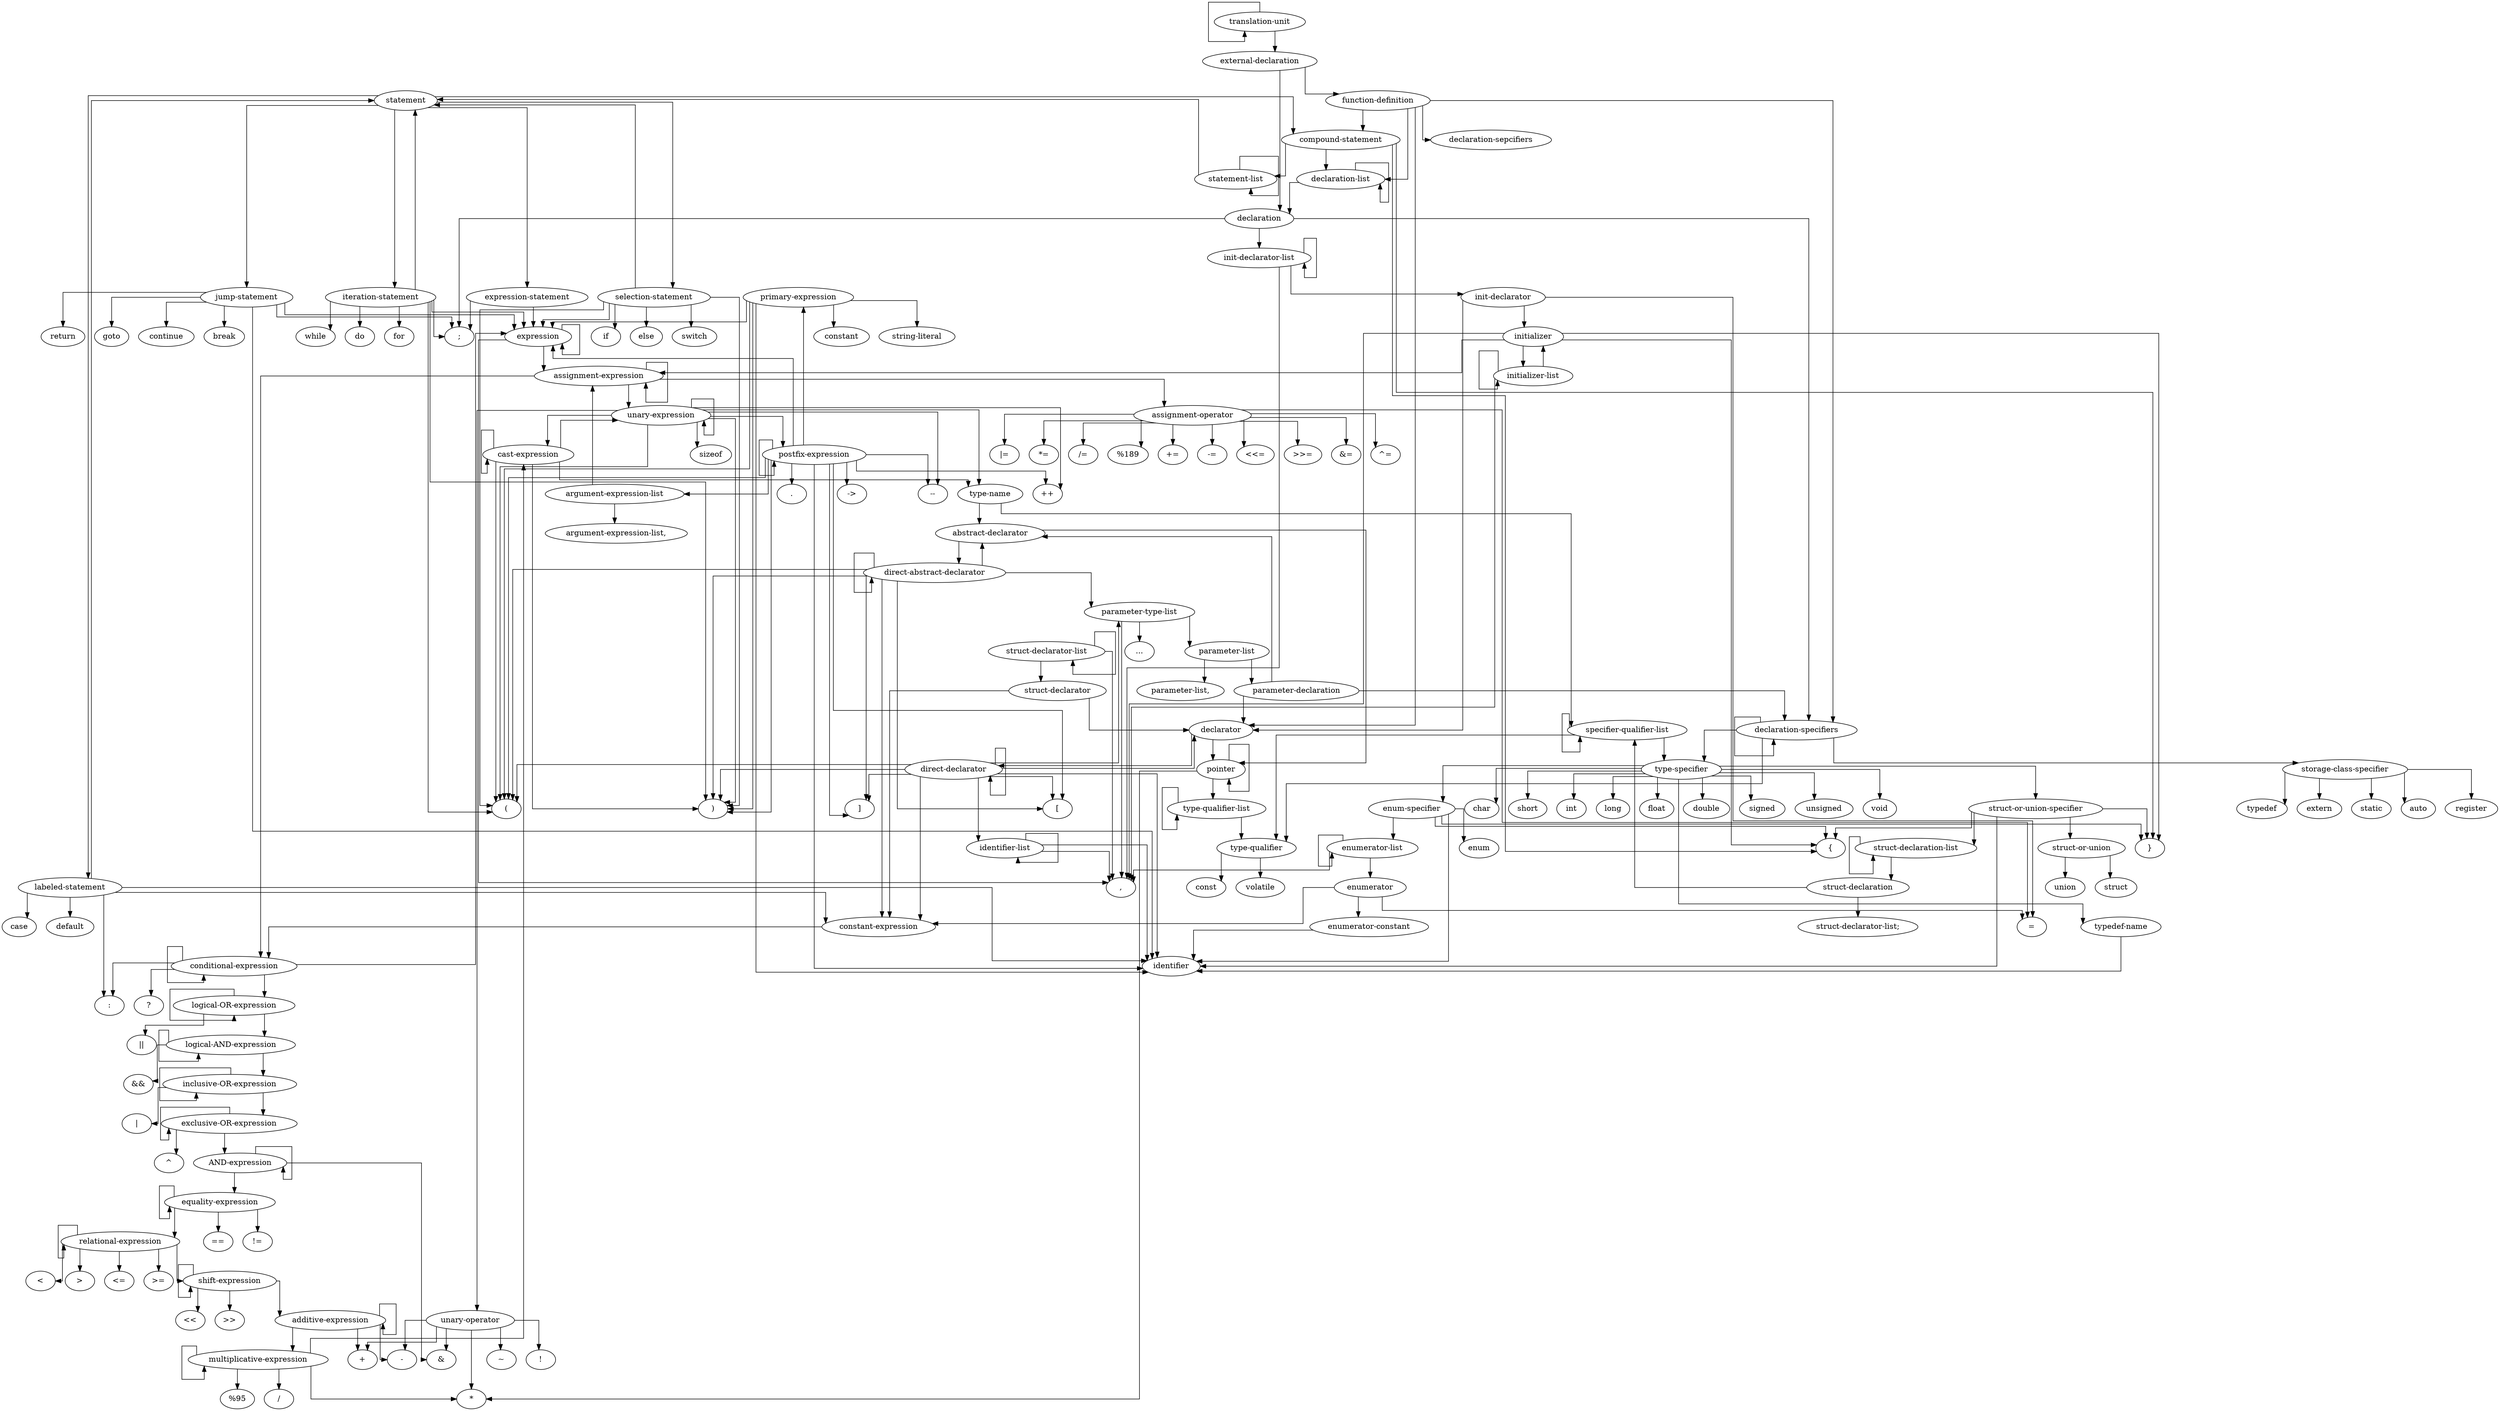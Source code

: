 digraph c {
  splines=ortho;
  "primary-expression" -> "identifier";
  "primary-expression" -> "constant";
  "primary-expression" -> "string-literal";
  "primary-expression" -> "(";
  "primary-expression" -> "expression";
  "primary-expression" -> ")";
  "postfix-expression" -> "primary-expression";
  "postfix-expression" -> "postfix-expression";
  "postfix-expression" -> "[";
  "postfix-expression" -> "expression";
  "postfix-expression" -> "]";
  "postfix-expression" -> "(";
  "postfix-expression" -> ")";
  "postfix-expression" -> "argument-expression-list";
  "postfix-expression" -> ".";
  "postfix-expression" -> "identifier";
  "postfix-expression" -> "->";
  "postfix-expression" -> "++";
  "postfix-expression" -> "--";
  "argument-expression-list" -> "assignment-expression";
  "argument-expression-list" -> "argument-expression-list,";
  "unary-expression" -> "postfix-expression";
  "unary-expression" -> "++";
  "unary-expression" -> "unary-expression";
  "unary-expression" -> "--";
  "unary-expression" -> "unary-operator";
  "unary-expression" -> "cast-expression";
  "unary-expression" -> "sizeof";
  "unary-expression" -> "(";
  "unary-expression" -> "type-name";
  "unary-expression" -> ")";
  "unary-operator" -> "&";
  "unary-operator" -> "*";
  "unary-operator" -> "+";
  "unary-operator" -> "-";
  "unary-operator" -> "~";
  "unary-operator" -> "!";
  "cast-expression" -> "unary-expression";
  "cast-expression" -> "(";
  "cast-expression" -> "type-name";
  "cast-expression" -> ")";
  "cast-expression" -> "cast-expression";
  "multiplicative-expression" -> "cast-expression";
  "multiplicative-expression" -> "multiplicative-expression";
  "multiplicative-expression" -> "*";
  "multiplicative-expression" -> "/";
  "multiplicative-expression" -> "%";
  "additive-expression" -> "multiplicative-expression";
  "additive-expression" -> "additive-expression";
  "additive-expression" -> "+";
  "additive-expression" -> "-";
  "shift-expression" -> "additive-expression";
  "shift-expression" -> "shift-expression";
  "shift-expression" -> "<<";
  "shift-expression" -> ">>";
  "relational-expression" -> "shift-expression";
  "relational-expression" -> "relational-expression";
  "relational-expression" -> "<";
  "relational-expression" -> ">";
  "relational-expression" -> "<=";
  "relational-expression" -> ">=";
  "equality-expression" -> "relational-expression";
  "equality-expression" -> "equality-expression";
  "equality-expression" -> "==";
  "equality-expression" -> "!=";
  "AND-expression" -> "equality-expression";
  "AND-expression" -> "AND-expression";
  "AND-expression" -> "&";
  "exclusive-OR-expression" -> "AND-expression";
  "exclusive-OR-expression" -> "exclusive-OR-expression";
  "exclusive-OR-expression" -> "^";
  "inclusive-OR-expression" -> "exclusive-OR-expression";
  "inclusive-OR-expression" -> "inclusive-OR-expression";
  "inclusive-OR-expression" -> "|";
  "logical-AND-expression" -> "inclusive-OR-expression";
  "logical-AND-expression" -> "logical-AND-expression";
  "logical-AND-expression" -> "&&";
  "logical-OR-expression" -> "logical-AND-expression";
  "logical-OR-expression" -> "logical-OR-expression";
  "logical-OR-expression" -> "||";
  "conditional-expression" -> "logical-OR-expression";
  "conditional-expression" -> "?";
  "conditional-expression" -> "expression";
  "conditional-expression" -> ":";
  "conditional-expression" -> "conditional-expression";
  "assignment-expression" -> "conditional-expression";
  "assignment-expression" -> "unary-expression";
  "assignment-expression" -> "assignment-operator";
  "assignment-expression" -> "assignment-expression";
  "assignment-operator" -> "=";
  "assignment-operator" -> "*=";
  "assignment-operator" -> "/=";
  "assignment-operator" -> "%=";
  "assignment-operator" -> "+=";
  "assignment-operator" -> "-=";
  "assignment-operator" -> "<<=";
  "assignment-operator" -> ">>=";
  "assignment-operator" -> "&=";
  "assignment-operator" -> "^=";
  "assignment-operator" -> "|=";
  "expression" -> "assignment-expression";
  "expression" -> "expression";
  "expression" -> ",";
  "constant-expression" -> "conditional-expression";
  "declaration" -> "declaration-specifiers";
  "declaration" -> ";";
  "declaration" -> "init-declarator-list";
  "declaration-specifiers" -> "storage-class-specifier";
  "declaration-specifiers" -> "type-specifier";
  "declaration-specifiers" -> "type-qualifier";
  "declaration-specifiers" -> "declaration-specifiers";
  "init-declarator-list" -> "init-declarator";
  "init-declarator-list" -> "init-declarator-list";
  "init-declarator-list" -> ",";
  "init-declarator" -> "declarator";
  "init-declarator" -> "=";
  "init-declarator" -> "initializer";
  "storage-class-specifier" -> "typedef";
  "storage-class-specifier" -> "extern";
  "storage-class-specifier" -> "static";
  "storage-class-specifier" -> "auto";
  "storage-class-specifier" -> "register";
  "type-specifier" -> "void";
  "type-specifier" -> "char";
  "type-specifier" -> "short";
  "type-specifier" -> "int";
  "type-specifier" -> "long";
  "type-specifier" -> "float";
  "type-specifier" -> "double";
  "type-specifier" -> "signed";
  "type-specifier" -> "unsigned";
  "type-specifier" -> "struct-or-union-specifier";
  "type-specifier" -> "enum-specifier";
  "type-specifier" -> "typedef-name";
  "struct-or-union-specifier" -> "struct-or-union";
  "struct-or-union-specifier" -> "{";
  "struct-or-union-specifier" -> "struct-declaration-list";
  "struct-or-union-specifier" -> "}";
  "struct-or-union-specifier" -> "identifier";
  "struct-or-union" -> "struct";
  "struct-or-union" -> "union";
  "struct-declaration-list" -> "struct-declaration";
  "struct-declaration-list" -> "struct-declaration-list";
  "struct-declaration" -> "specifier-qualifier-list";
  "struct-declaration" -> "struct-declarator-list;";
  "specifier-qualifier-list" -> "type-specifier";
  "specifier-qualifier-list" -> "type-qualifier";
  "specifier-qualifier-list" -> "specifier-qualifier-list";
  "struct-declarator-list" -> "struct-declarator";
  "struct-declarator-list" -> "struct-declarator-list";
  "struct-declarator-list" -> ",";
  "struct-declarator" -> "declarator";
  "struct-declarator" -> "constant-expression";
  "enum-specifier" -> "enum";
  "enum-specifier" -> "{";
  "enum-specifier" -> "enumerator-list";
  "enum-specifier" -> "}";
  "enum-specifier" -> "identifier";
  "enumerator-list" -> "enumerator";
  "enumerator-list" -> "enumerator-list";
  "enumerator-list" -> ",";
  "enumerator" -> "enumerator-constant";
  "enumerator" -> "=";
  "enumerator" -> "constant-expression";
  "enumerator-constant" -> "identifier";
  "type-qualifier" -> "const";
  "type-qualifier" -> "volatile";
  "declarator" -> "direct-declarator";
  "declarator" -> "pointer";
  "direct-declarator" -> "identifier";
  "direct-declarator" -> "(";
  "direct-declarator" -> "declarator";
  "direct-declarator" -> ")";
  "direct-declarator" -> "direct-declarator";
  "direct-declarator" -> "[";
  "direct-declarator" -> "]";
  "direct-declarator" -> "constant-expression";
  "direct-declarator" -> "parameter-type-list";
  "direct-declarator" -> "identifier-list";
  "pointer" -> "*";
  "pointer" -> "pointer";
  "pointer" -> "type-qualifier-list";
  "type-qualifier-list" -> "type-qualifier";
  "type-qualifier-list" -> "type-qualifier-list";
  "parameter-type-list" -> "parameter-list";
  "parameter-type-list" -> ",";
  "parameter-type-list" -> "...";
  "parameter-list" -> "parameter-declaration";
  "parameter-list" -> "parameter-list,";
  "parameter-declaration" -> "declaration-specifiers";
  "parameter-declaration" -> "declarator";
  "parameter-declaration" -> "abstract-declarator";
  "identifier-list" -> "identifier";
  "identifier-list" -> "identifier-list";
  "identifier-list" -> ",";
  "type-name" -> "specifier-qualifier-list";
  "type-name" -> "abstract-declarator";
  "abstract-declarator" -> "pointer";
  "abstract-declarator" -> "direct-abstract-declarator";
  "direct-abstract-declarator" -> "(";
  "direct-abstract-declarator" -> "abstract-declarator";
  "direct-abstract-declarator" -> ")";
  "direct-abstract-declarator" -> "[";
  "direct-abstract-declarator" -> "]";
  "direct-abstract-declarator" -> "constant-expression";
  "direct-abstract-declarator" -> "parameter-type-list";
  "direct-abstract-declarator" -> "direct-abstract-declarator";
  "typedef-name" -> "identifier";
  "initializer" -> "assignment-expression";
  "initializer" -> "{";
  "initializer" -> "initializer-list";
  "initializer" -> "}";
  "initializer" -> ",";
  "initializer-list" -> "initializer";
  "initializer-list" -> "initializer-list";
  "initializer-list" -> ",";
  "statement" -> "labeled-statement";
  "statement" -> "compound-statement";
  "statement" -> "expression-statement";
  "statement" -> "selection-statement";
  "statement" -> "iteration-statement";
  "statement" -> "jump-statement";
  "labeled-statement" -> "identifier";
  "labeled-statement" -> ":";
  "labeled-statement" -> "statement";
  "labeled-statement" -> "case";
  "labeled-statement" -> "constant-expression";
  "labeled-statement" -> "default";
  "compound-statement" -> "{";
  "compound-statement" -> "}";
  "compound-statement" -> "declaration-list";
  "compound-statement" -> "statement-list";
  "declaration-list" -> "declaration";
  "declaration-list" -> "declaration-list";
  "statement-list" -> "statement";
  "statement-list" -> "statement-list";
  "expression-statement" -> ";";
  "expression-statement" -> "expression";
  "selection-statement" -> "if";
  "selection-statement" -> "(";
  "selection-statement" -> "expression";
  "selection-statement" -> ")";
  "selection-statement" -> "statement";
  "selection-statement" -> "else";
  "selection-statement" -> "switch";
  "iteration-statement" -> "while";
  "iteration-statement" -> "(";
  "iteration-statement" -> "expression";
  "iteration-statement" -> ")";
  "iteration-statement" -> "statement";
  "iteration-statement" -> "do";
  "iteration-statement" -> ";";
  "iteration-statement" -> "for";
  "jump-statement" -> "goto";
  "jump-statement" -> "identifier";
  "jump-statement" -> ";";
  "jump-statement" -> "continue";
  "jump-statement" -> "break";
  "jump-statement" -> "return";
  "jump-statement" -> "expression";
  "translation-unit" -> "external-declaration";
  "translation-unit" -> "translation-unit";
  "external-declaration" -> "function-definition";
  "external-declaration" -> "declaration";
  "function-definition" -> "declarator";
  "function-definition" -> "compound-statement";
  "function-definition" -> "declaration-sepcifiers";
  "function-definition" -> "declaration-list";
  "function-definition" -> "declaration-specifiers";
}